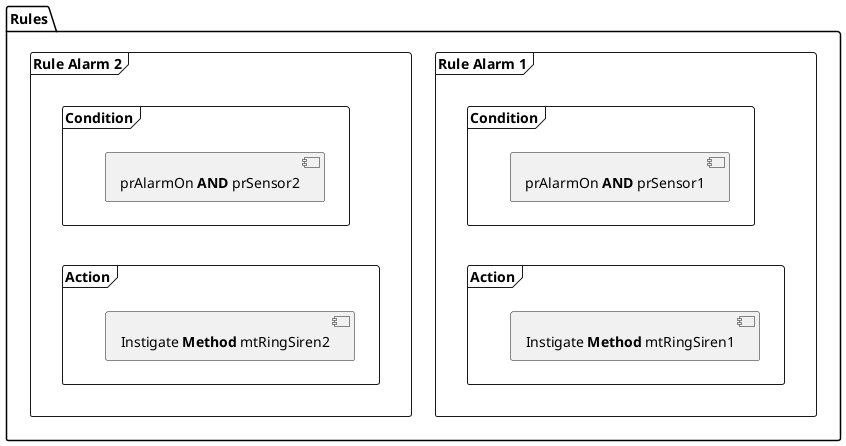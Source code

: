 @startuml rules
top to bottom direction
package "Rules"{
  frame "Rule Alarm 1" as rl1 {
    frame "Condition" as cn1 {
      [prAlarmOn **AND** prSensor1]
    }

    frame "Action" as ac1{
      [Instigate **Method** mtRingSiren1]
    }
    cn1 --[hidden]> ac1
  }
  


  frame "Rule Alarm 2" {
    frame "Condition" as cn2{
      [prAlarmOn **AND** prSensor2]
    }

    frame "Action" as ac2 {
      [Instigate **Method** mtRingSiren2]
    }
    cn2 --[hidden]> ac2
  }

}
@enduml